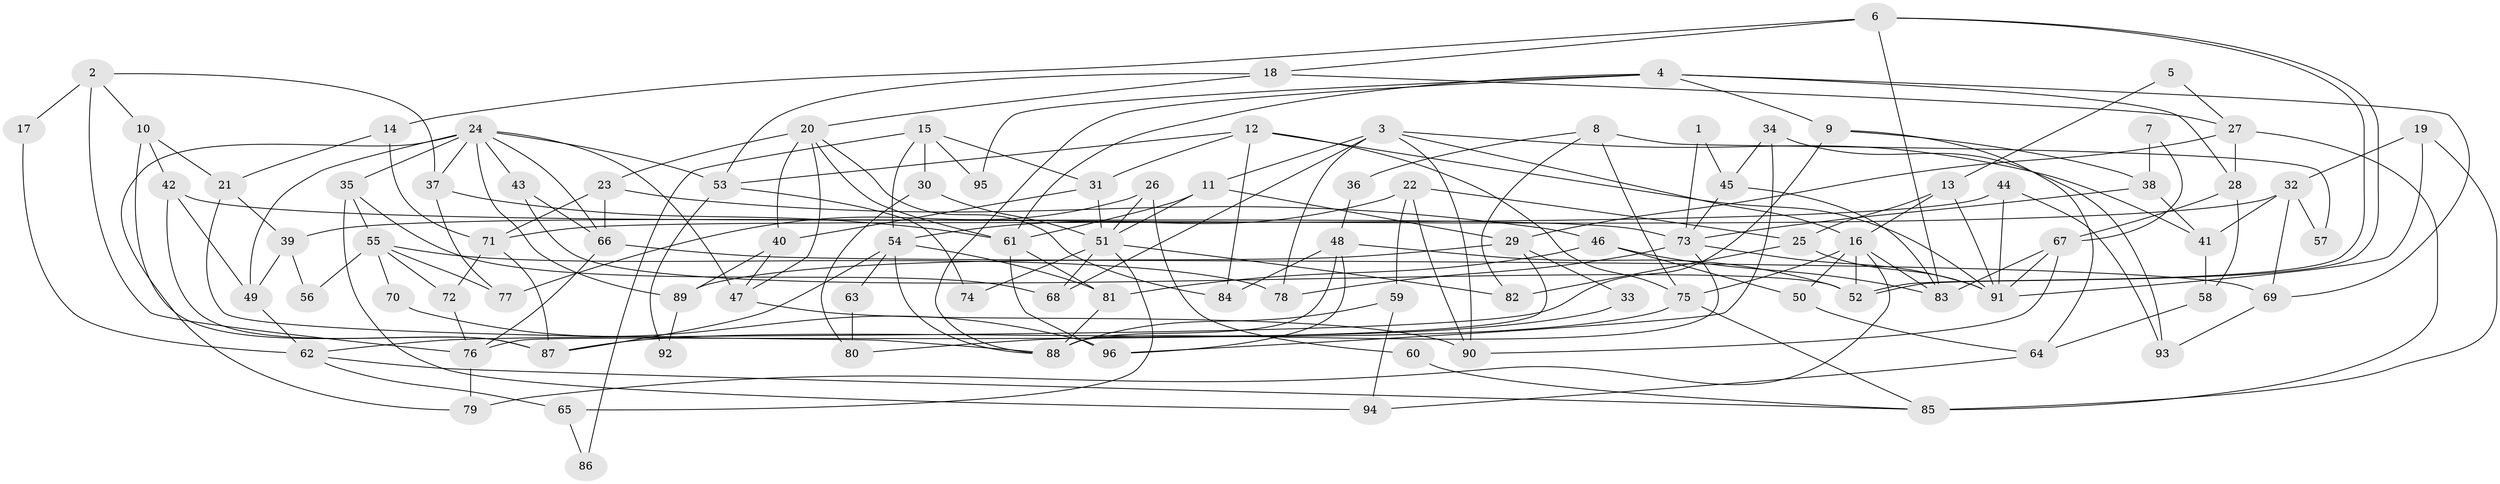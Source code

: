 // coarse degree distribution, {5: 0.23076923076923078, 7: 0.1282051282051282, 4: 0.1282051282051282, 10: 0.10256410256410256, 6: 0.10256410256410256, 9: 0.07692307692307693, 3: 0.1794871794871795, 11: 0.05128205128205128}
// Generated by graph-tools (version 1.1) at 2025/37/03/04/25 23:37:03]
// undirected, 96 vertices, 192 edges
graph export_dot {
  node [color=gray90,style=filled];
  1;
  2;
  3;
  4;
  5;
  6;
  7;
  8;
  9;
  10;
  11;
  12;
  13;
  14;
  15;
  16;
  17;
  18;
  19;
  20;
  21;
  22;
  23;
  24;
  25;
  26;
  27;
  28;
  29;
  30;
  31;
  32;
  33;
  34;
  35;
  36;
  37;
  38;
  39;
  40;
  41;
  42;
  43;
  44;
  45;
  46;
  47;
  48;
  49;
  50;
  51;
  52;
  53;
  54;
  55;
  56;
  57;
  58;
  59;
  60;
  61;
  62;
  63;
  64;
  65;
  66;
  67;
  68;
  69;
  70;
  71;
  72;
  73;
  74;
  75;
  76;
  77;
  78;
  79;
  80;
  81;
  82;
  83;
  84;
  85;
  86;
  87;
  88;
  89;
  90;
  91;
  92;
  93;
  94;
  95;
  96;
  1 -- 73;
  1 -- 45;
  2 -- 76;
  2 -- 37;
  2 -- 10;
  2 -- 17;
  3 -- 16;
  3 -- 90;
  3 -- 11;
  3 -- 41;
  3 -- 68;
  3 -- 78;
  4 -- 61;
  4 -- 28;
  4 -- 9;
  4 -- 69;
  4 -- 88;
  4 -- 95;
  5 -- 27;
  5 -- 13;
  6 -- 52;
  6 -- 52;
  6 -- 14;
  6 -- 18;
  6 -- 83;
  7 -- 67;
  7 -- 38;
  8 -- 82;
  8 -- 75;
  8 -- 36;
  8 -- 57;
  9 -- 62;
  9 -- 38;
  9 -- 64;
  10 -- 87;
  10 -- 21;
  10 -- 42;
  11 -- 61;
  11 -- 29;
  11 -- 51;
  12 -- 91;
  12 -- 84;
  12 -- 31;
  12 -- 53;
  12 -- 75;
  13 -- 16;
  13 -- 25;
  13 -- 91;
  14 -- 21;
  14 -- 71;
  15 -- 31;
  15 -- 54;
  15 -- 30;
  15 -- 86;
  15 -- 95;
  16 -- 75;
  16 -- 52;
  16 -- 50;
  16 -- 79;
  16 -- 83;
  17 -- 62;
  18 -- 27;
  18 -- 20;
  18 -- 53;
  19 -- 91;
  19 -- 32;
  19 -- 85;
  20 -- 23;
  20 -- 40;
  20 -- 47;
  20 -- 61;
  20 -- 84;
  21 -- 88;
  21 -- 39;
  22 -- 90;
  22 -- 54;
  22 -- 25;
  22 -- 59;
  23 -- 46;
  23 -- 66;
  23 -- 71;
  24 -- 79;
  24 -- 53;
  24 -- 35;
  24 -- 37;
  24 -- 43;
  24 -- 47;
  24 -- 49;
  24 -- 66;
  24 -- 89;
  25 -- 91;
  25 -- 82;
  26 -- 51;
  26 -- 77;
  26 -- 60;
  27 -- 28;
  27 -- 29;
  27 -- 85;
  28 -- 67;
  28 -- 58;
  29 -- 89;
  29 -- 33;
  29 -- 76;
  30 -- 51;
  30 -- 80;
  31 -- 40;
  31 -- 51;
  32 -- 69;
  32 -- 41;
  32 -- 39;
  32 -- 57;
  33 -- 87;
  34 -- 96;
  34 -- 45;
  34 -- 93;
  35 -- 68;
  35 -- 55;
  35 -- 94;
  36 -- 48;
  37 -- 61;
  37 -- 77;
  38 -- 73;
  38 -- 41;
  39 -- 49;
  39 -- 56;
  40 -- 47;
  40 -- 89;
  41 -- 58;
  42 -- 49;
  42 -- 73;
  42 -- 87;
  43 -- 66;
  43 -- 52;
  44 -- 91;
  44 -- 71;
  44 -- 93;
  45 -- 73;
  45 -- 83;
  46 -- 83;
  46 -- 81;
  46 -- 50;
  47 -- 90;
  48 -- 88;
  48 -- 52;
  48 -- 84;
  48 -- 96;
  49 -- 62;
  50 -- 64;
  51 -- 65;
  51 -- 68;
  51 -- 74;
  51 -- 82;
  53 -- 74;
  53 -- 92;
  54 -- 88;
  54 -- 87;
  54 -- 63;
  54 -- 81;
  55 -- 78;
  55 -- 56;
  55 -- 70;
  55 -- 72;
  55 -- 77;
  58 -- 64;
  59 -- 94;
  59 -- 88;
  60 -- 85;
  61 -- 81;
  61 -- 96;
  62 -- 85;
  62 -- 65;
  63 -- 80;
  64 -- 94;
  65 -- 86;
  66 -- 69;
  66 -- 76;
  67 -- 91;
  67 -- 83;
  67 -- 90;
  69 -- 93;
  70 -- 96;
  71 -- 72;
  71 -- 87;
  72 -- 76;
  73 -- 88;
  73 -- 78;
  73 -- 91;
  75 -- 85;
  75 -- 80;
  76 -- 79;
  81 -- 88;
  89 -- 92;
}
